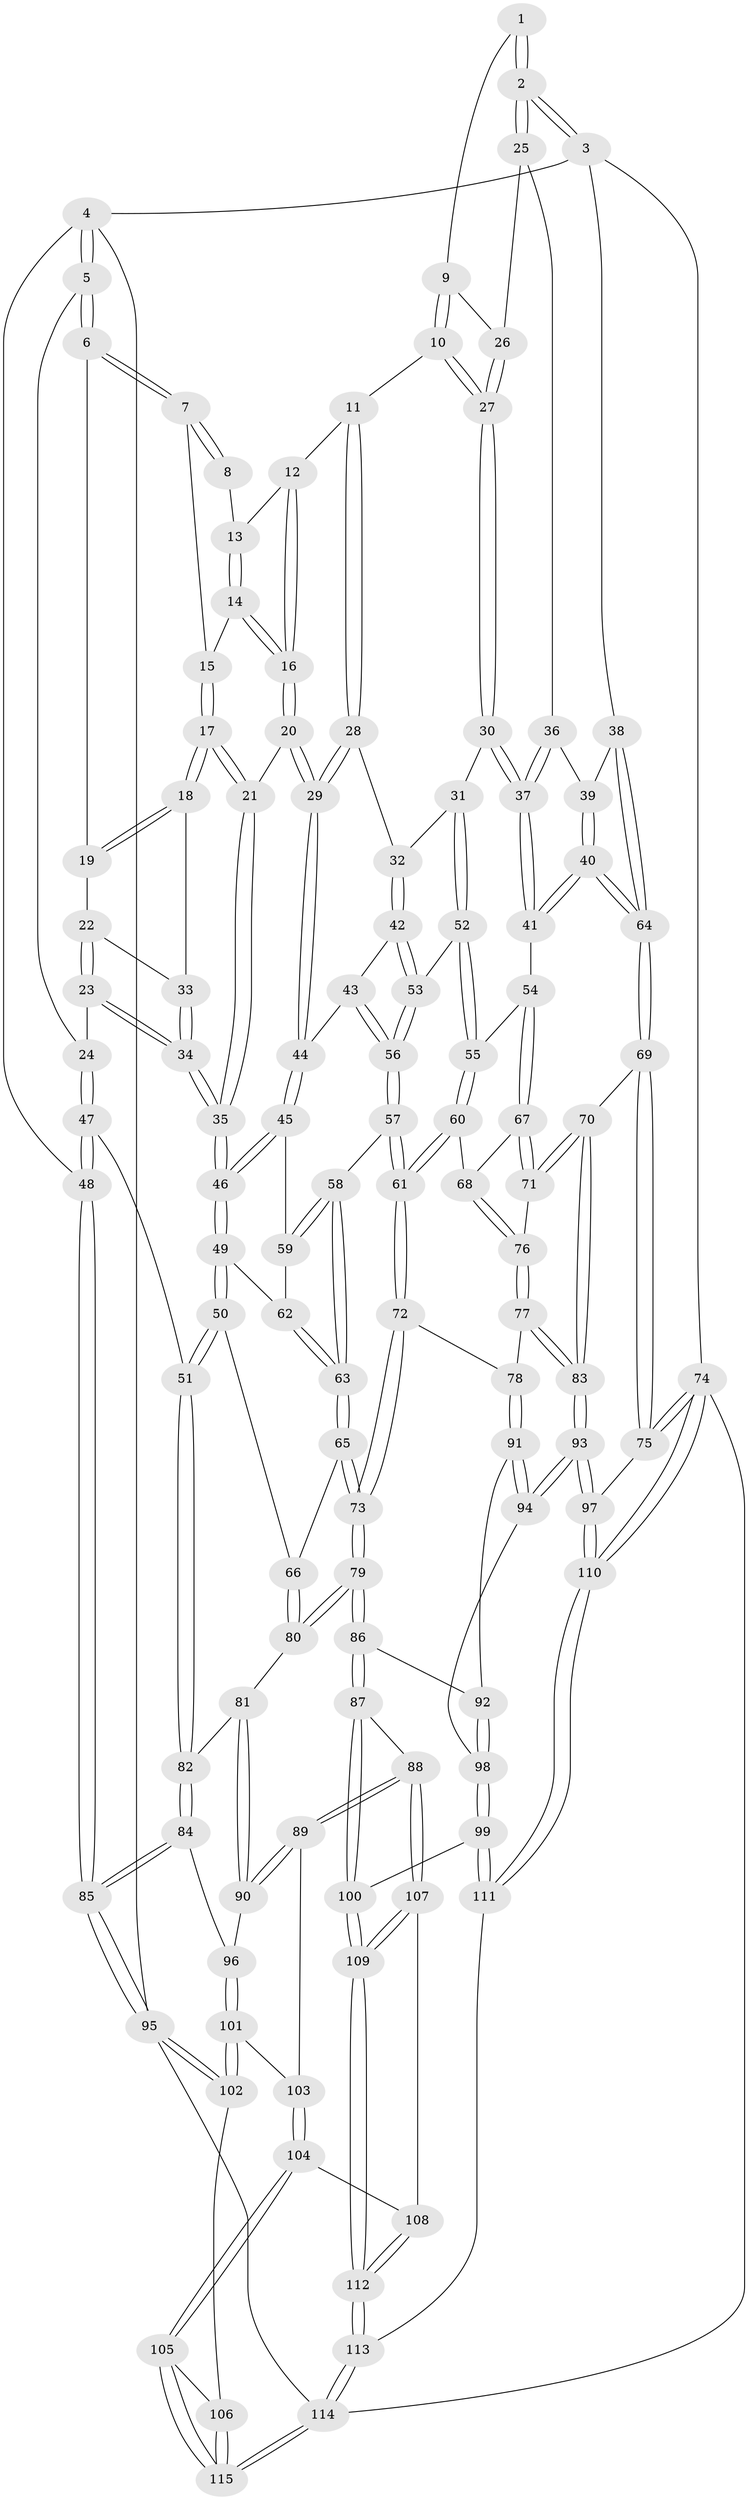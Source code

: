 // coarse degree distribution, {4: 0.45652173913043476, 10: 0.021739130434782608, 6: 0.08695652173913043, 3: 0.15217391304347827, 5: 0.21739130434782608, 2: 0.043478260869565216, 7: 0.021739130434782608}
// Generated by graph-tools (version 1.1) at 2025/21/03/04/25 18:21:05]
// undirected, 115 vertices, 284 edges
graph export_dot {
graph [start="1"]
  node [color=gray90,style=filled];
  1 [pos="+0.6683999340889725+0"];
  2 [pos="+1+0"];
  3 [pos="+1+0"];
  4 [pos="+0+0"];
  5 [pos="+0+0"];
  6 [pos="+0.08956187751243973+0"];
  7 [pos="+0.2790023772140126+0"];
  8 [pos="+0.40711171071560065+0"];
  9 [pos="+0.6597829222307958+0.02818135830588203"];
  10 [pos="+0.6541797921187762+0.04411246872489347"];
  11 [pos="+0.6111949398959617+0.07619806355257934"];
  12 [pos="+0.5124845528722197+0.025952921657981798"];
  13 [pos="+0.4195134597102223+0"];
  14 [pos="+0.4337117364638229+0.046708746962754476"];
  15 [pos="+0.36966228533931744+0.05822176395722366"];
  16 [pos="+0.4563781549309898+0.11307154518685365"];
  17 [pos="+0.36468672575164385+0.11618579558182121"];
  18 [pos="+0.36188378506412805+0.1158772733689015"];
  19 [pos="+0.0960118083234895+0"];
  20 [pos="+0.45466592519773213+0.15774300981203943"];
  21 [pos="+0.4184058402407228+0.1526340758247835"];
  22 [pos="+0.17751670352969184+0.025153278735286895"];
  23 [pos="+0.17187523654543918+0.13344299084168162"];
  24 [pos="+0.07298195339332493+0.2177687131168846"];
  25 [pos="+0.9053672905221222+0.045575596689804806"];
  26 [pos="+0.8069527291352984+0.05226308077610453"];
  27 [pos="+0.7218659183117802+0.1317217748030655"];
  28 [pos="+0.568550740500675+0.14660631087372994"];
  29 [pos="+0.46144457968397484+0.1636371873245247"];
  30 [pos="+0.757669794717012+0.20305580167236595"];
  31 [pos="+0.697078612865573+0.2301343958712849"];
  32 [pos="+0.5773010508365843+0.15913108137391044"];
  33 [pos="+0.30696575106439067+0.12227345020211278"];
  34 [pos="+0.26230130116781575+0.2594485142460481"];
  35 [pos="+0.2632419548724671+0.26232024774071766"];
  36 [pos="+0.8624846586770674+0.134826194979432"];
  37 [pos="+0.798450616715864+0.21232772590146082"];
  38 [pos="+1+0"];
  39 [pos="+0.934020189715043+0.19847010614538255"];
  40 [pos="+0.9694825292050809+0.34503660947097764"];
  41 [pos="+0.8515509387026863+0.31686158818919535"];
  42 [pos="+0.5804059265411946+0.26818545938669575"];
  43 [pos="+0.5322628766986918+0.28355068583586557"];
  44 [pos="+0.46013753740046065+0.21662216862308525"];
  45 [pos="+0.4171674600328061+0.2887923087636832"];
  46 [pos="+0.2629569788887833+0.2695630052298136"];
  47 [pos="+0+0.3902652937412036"];
  48 [pos="+0+0.4004870791490207"];
  49 [pos="+0.2295984204080589+0.33336521788935874"];
  50 [pos="+0.14697697270225904+0.4160431448117252"];
  51 [pos="+0.1154514812452122+0.42406058364422544"];
  52 [pos="+0.6526453627545827+0.3014033959459085"];
  53 [pos="+0.6306429342029726+0.2966063193760542"];
  54 [pos="+0.7951370792971187+0.37291727910616085"];
  55 [pos="+0.6709788446344952+0.3662149360349295"];
  56 [pos="+0.5162156013414194+0.37200471483044"];
  57 [pos="+0.5109748993757663+0.3836625323341416"];
  58 [pos="+0.49818397921524604+0.3836980563839456"];
  59 [pos="+0.4253860179889683+0.3194679531780048"];
  60 [pos="+0.6111776400857457+0.4583109753048198"];
  61 [pos="+0.6034673670476816+0.46161794063374345"];
  62 [pos="+0.36935400534354906+0.37635795769218044"];
  63 [pos="+0.4010910891473175+0.46801014036470684"];
  64 [pos="+1+0.41340570416649614"];
  65 [pos="+0.38916103264645546+0.4976679051893928"];
  66 [pos="+0.2868248407770947+0.49194092335418627"];
  67 [pos="+0.794053990146003+0.3929943141892619"];
  68 [pos="+0.68755882149827+0.48669405326652426"];
  69 [pos="+1+0.5022777967383"];
  70 [pos="+0.8994652278998663+0.5719987241663943"];
  71 [pos="+0.816216163327087+0.5212337418908812"];
  72 [pos="+0.5690275096174561+0.5408883543541289"];
  73 [pos="+0.45619988983374543+0.5916037214328528"];
  74 [pos="+1+1"];
  75 [pos="+1+0.7370084792217051"];
  76 [pos="+0.7458832293237132+0.5300289252891119"];
  77 [pos="+0.7248533644030413+0.5679235610498315"];
  78 [pos="+0.6357918863706266+0.6140860877501364"];
  79 [pos="+0.45291510526166123+0.60289873925917"];
  80 [pos="+0.2874826458703711+0.6208297088021437"];
  81 [pos="+0.28160851564157396+0.6285354689193546"];
  82 [pos="+0.15492655158752114+0.628618421050484"];
  83 [pos="+0.7871204817277887+0.7569650595422233"];
  84 [pos="+0.1304450539810523+0.7098642801404917"];
  85 [pos="+0+0.6003144410723599"];
  86 [pos="+0.4531422805474254+0.6921211290478272"];
  87 [pos="+0.3945456993784852+0.7582901349484393"];
  88 [pos="+0.3636486588723157+0.7599622911878519"];
  89 [pos="+0.3432882302636637+0.7463310424237894"];
  90 [pos="+0.3010244928176556+0.6999195894473623"];
  91 [pos="+0.6363301675425564+0.6163028175462079"];
  92 [pos="+0.5525296101693415+0.7321037290949945"];
  93 [pos="+0.7839897320119065+0.764959220913956"];
  94 [pos="+0.7628888448970633+0.7628502355115678"];
  95 [pos="+0+0.9058154888800464"];
  96 [pos="+0.13088717645934533+0.7113733764581917"];
  97 [pos="+0.7919702750213996+0.7755322420909949"];
  98 [pos="+0.6206366081806216+0.8034028482580952"];
  99 [pos="+0.5623143926648393+0.9120143058936713"];
  100 [pos="+0.4369871021948443+0.8567021849075395"];
  101 [pos="+0.1316190586265958+0.7253914580366727"];
  102 [pos="+0+0.862416562066516"];
  103 [pos="+0.15590373408436028+0.7617660322169727"];
  104 [pos="+0.1868706669633905+0.8458519307741947"];
  105 [pos="+0.14693890116838873+0.8840936702572355"];
  106 [pos="+0.021679447813158215+0.8843895262027264"];
  107 [pos="+0.3088194615213509+0.8157913311480254"];
  108 [pos="+0.19831711125082704+0.8500419638049646"];
  109 [pos="+0.33223181162522436+0.9915053006427338"];
  110 [pos="+0.9397219980456019+1"];
  111 [pos="+0.6137324067055339+1"];
  112 [pos="+0.3171760842062235+1"];
  113 [pos="+0.31439237739753495+1"];
  114 [pos="+0.17157945585125123+1"];
  115 [pos="+0.13273723351029254+1"];
  1 -- 2;
  1 -- 2;
  1 -- 9;
  2 -- 3;
  2 -- 3;
  2 -- 25;
  2 -- 25;
  3 -- 4;
  3 -- 38;
  3 -- 74;
  4 -- 5;
  4 -- 5;
  4 -- 48;
  4 -- 95;
  5 -- 6;
  5 -- 6;
  5 -- 24;
  6 -- 7;
  6 -- 7;
  6 -- 19;
  7 -- 8;
  7 -- 8;
  7 -- 15;
  8 -- 13;
  9 -- 10;
  9 -- 10;
  9 -- 26;
  10 -- 11;
  10 -- 27;
  10 -- 27;
  11 -- 12;
  11 -- 28;
  11 -- 28;
  12 -- 13;
  12 -- 16;
  12 -- 16;
  13 -- 14;
  13 -- 14;
  14 -- 15;
  14 -- 16;
  14 -- 16;
  15 -- 17;
  15 -- 17;
  16 -- 20;
  16 -- 20;
  17 -- 18;
  17 -- 18;
  17 -- 21;
  17 -- 21;
  18 -- 19;
  18 -- 19;
  18 -- 33;
  19 -- 22;
  20 -- 21;
  20 -- 29;
  20 -- 29;
  21 -- 35;
  21 -- 35;
  22 -- 23;
  22 -- 23;
  22 -- 33;
  23 -- 24;
  23 -- 34;
  23 -- 34;
  24 -- 47;
  24 -- 47;
  25 -- 26;
  25 -- 36;
  26 -- 27;
  26 -- 27;
  27 -- 30;
  27 -- 30;
  28 -- 29;
  28 -- 29;
  28 -- 32;
  29 -- 44;
  29 -- 44;
  30 -- 31;
  30 -- 37;
  30 -- 37;
  31 -- 32;
  31 -- 52;
  31 -- 52;
  32 -- 42;
  32 -- 42;
  33 -- 34;
  33 -- 34;
  34 -- 35;
  34 -- 35;
  35 -- 46;
  35 -- 46;
  36 -- 37;
  36 -- 37;
  36 -- 39;
  37 -- 41;
  37 -- 41;
  38 -- 39;
  38 -- 64;
  38 -- 64;
  39 -- 40;
  39 -- 40;
  40 -- 41;
  40 -- 41;
  40 -- 64;
  40 -- 64;
  41 -- 54;
  42 -- 43;
  42 -- 53;
  42 -- 53;
  43 -- 44;
  43 -- 56;
  43 -- 56;
  44 -- 45;
  44 -- 45;
  45 -- 46;
  45 -- 46;
  45 -- 59;
  46 -- 49;
  46 -- 49;
  47 -- 48;
  47 -- 48;
  47 -- 51;
  48 -- 85;
  48 -- 85;
  49 -- 50;
  49 -- 50;
  49 -- 62;
  50 -- 51;
  50 -- 51;
  50 -- 66;
  51 -- 82;
  51 -- 82;
  52 -- 53;
  52 -- 55;
  52 -- 55;
  53 -- 56;
  53 -- 56;
  54 -- 55;
  54 -- 67;
  54 -- 67;
  55 -- 60;
  55 -- 60;
  56 -- 57;
  56 -- 57;
  57 -- 58;
  57 -- 61;
  57 -- 61;
  58 -- 59;
  58 -- 59;
  58 -- 63;
  58 -- 63;
  59 -- 62;
  60 -- 61;
  60 -- 61;
  60 -- 68;
  61 -- 72;
  61 -- 72;
  62 -- 63;
  62 -- 63;
  63 -- 65;
  63 -- 65;
  64 -- 69;
  64 -- 69;
  65 -- 66;
  65 -- 73;
  65 -- 73;
  66 -- 80;
  66 -- 80;
  67 -- 68;
  67 -- 71;
  67 -- 71;
  68 -- 76;
  68 -- 76;
  69 -- 70;
  69 -- 75;
  69 -- 75;
  70 -- 71;
  70 -- 71;
  70 -- 83;
  70 -- 83;
  71 -- 76;
  72 -- 73;
  72 -- 73;
  72 -- 78;
  73 -- 79;
  73 -- 79;
  74 -- 75;
  74 -- 75;
  74 -- 110;
  74 -- 110;
  74 -- 114;
  75 -- 97;
  76 -- 77;
  76 -- 77;
  77 -- 78;
  77 -- 83;
  77 -- 83;
  78 -- 91;
  78 -- 91;
  79 -- 80;
  79 -- 80;
  79 -- 86;
  79 -- 86;
  80 -- 81;
  81 -- 82;
  81 -- 90;
  81 -- 90;
  82 -- 84;
  82 -- 84;
  83 -- 93;
  83 -- 93;
  84 -- 85;
  84 -- 85;
  84 -- 96;
  85 -- 95;
  85 -- 95;
  86 -- 87;
  86 -- 87;
  86 -- 92;
  87 -- 88;
  87 -- 100;
  87 -- 100;
  88 -- 89;
  88 -- 89;
  88 -- 107;
  88 -- 107;
  89 -- 90;
  89 -- 90;
  89 -- 103;
  90 -- 96;
  91 -- 92;
  91 -- 94;
  91 -- 94;
  92 -- 98;
  92 -- 98;
  93 -- 94;
  93 -- 94;
  93 -- 97;
  93 -- 97;
  94 -- 98;
  95 -- 102;
  95 -- 102;
  95 -- 114;
  96 -- 101;
  96 -- 101;
  97 -- 110;
  97 -- 110;
  98 -- 99;
  98 -- 99;
  99 -- 100;
  99 -- 111;
  99 -- 111;
  100 -- 109;
  100 -- 109;
  101 -- 102;
  101 -- 102;
  101 -- 103;
  102 -- 106;
  103 -- 104;
  103 -- 104;
  104 -- 105;
  104 -- 105;
  104 -- 108;
  105 -- 106;
  105 -- 115;
  105 -- 115;
  106 -- 115;
  106 -- 115;
  107 -- 108;
  107 -- 109;
  107 -- 109;
  108 -- 112;
  108 -- 112;
  109 -- 112;
  109 -- 112;
  110 -- 111;
  110 -- 111;
  111 -- 113;
  112 -- 113;
  112 -- 113;
  113 -- 114;
  113 -- 114;
  114 -- 115;
  114 -- 115;
}
